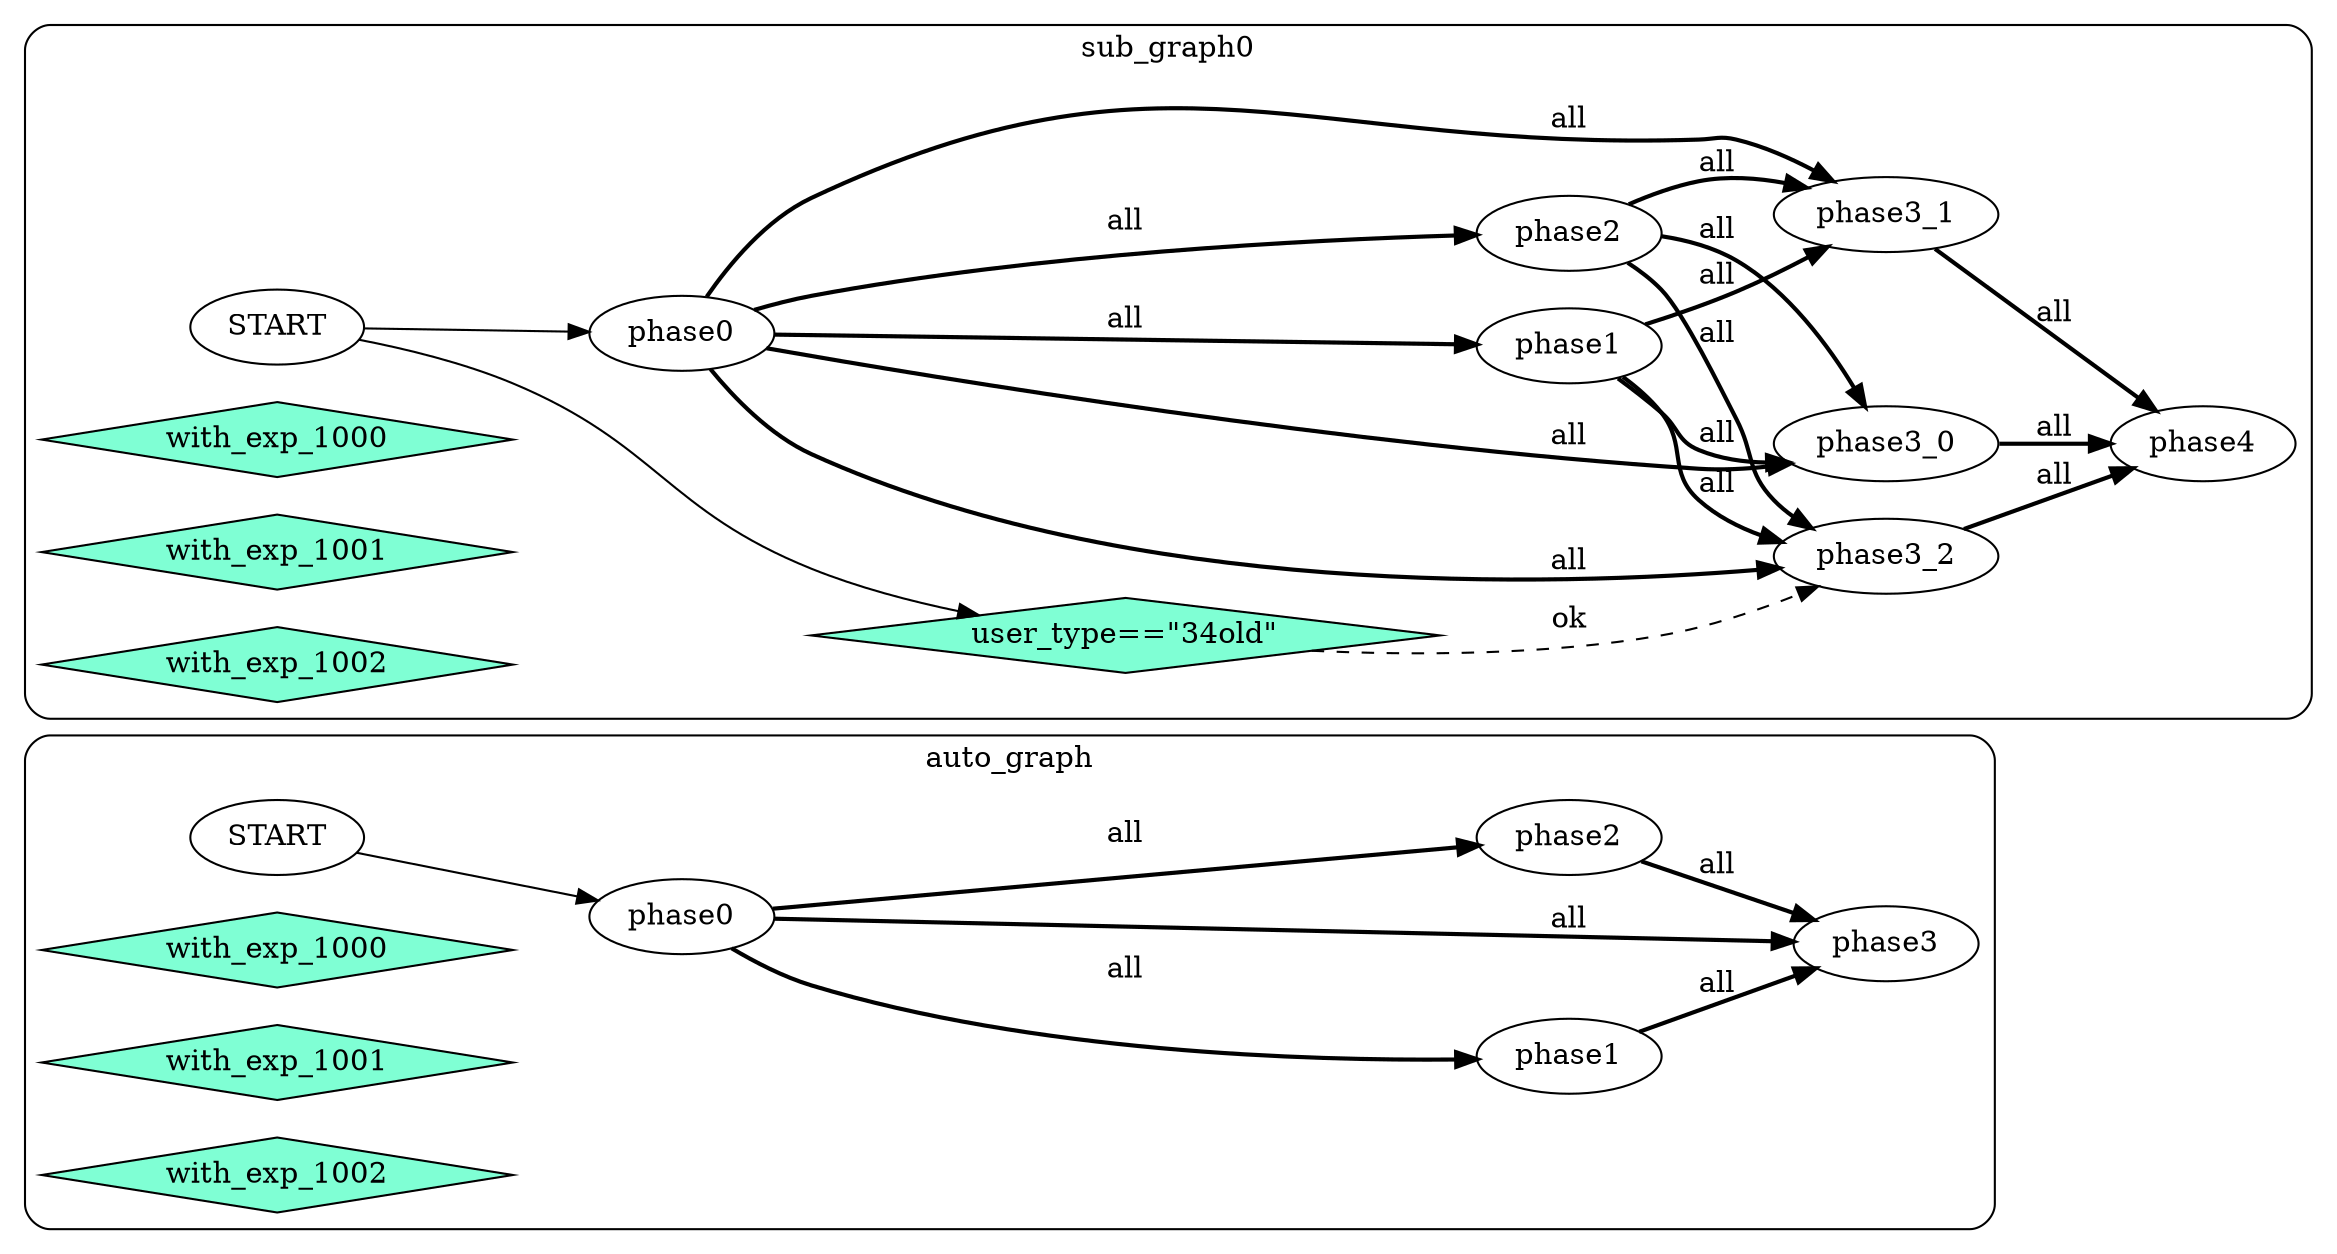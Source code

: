 digraph G {
    rankdir=LR;
  subgraph cluster_auto_graph{
    style = rounded;
    label = "auto_graph";
    auto_graph__START__ [label="START"];
    auto_graph_phase0 [label="phase0"];
    auto_graph_phase3 [label="phase3"];
    auto_graph_phase2 [label="phase2"];
    auto_graph_phase1 [label="phase1"];
    auto_graph_with_exp_1000 [label="with_exp_1000" shape=diamond color=black fillcolor=aquamarine style=filled];
    auto_graph_with_exp_1001 [label="with_exp_1001" shape=diamond color=black fillcolor=aquamarine style=filled];
    auto_graph_with_exp_1002 [label="with_exp_1002" shape=diamond color=black fillcolor=aquamarine style=filled];
    auto_graph__START__ -> auto_graph_phase0    auto_graph_phase2 -> auto_graph_phase3 [style=bold label="all"];
    auto_graph_phase0 -> auto_graph_phase3 [style=bold label="all"];
    auto_graph_phase1 -> auto_graph_phase3 [style=bold label="all"];
    auto_graph_phase0 -> auto_graph_phase2 [style=bold label="all"];
    auto_graph_phase0 -> auto_graph_phase1 [style=bold label="all"];
};
  subgraph cluster_sub_graph0{
    style = rounded;
    label = "sub_graph0";
    sub_graph0__START__ [label="START"];
    sub_graph0_phase4 [label="phase4"];
    sub_graph0_phase2 [label="phase2"];
    sub_graph0_phase3_2 [label="phase3_2"];
    sub_graph0_phase0 [label="phase0"];
    sub_graph0_phase3_0 [label="phase3_0"];
    sub_graph0_phase3_1 [label="phase3_1"];
    sub_graph0_phase1 [label="phase1"];
    sub_graph0_sub_graph0_0 [label="user_type==\"34old\"" shape=diamond color=black fillcolor=aquamarine style=filled];
    sub_graph0_with_exp_1000 [label="with_exp_1000" shape=diamond color=black fillcolor=aquamarine style=filled];
    sub_graph0_with_exp_1001 [label="with_exp_1001" shape=diamond color=black fillcolor=aquamarine style=filled];
    sub_graph0_with_exp_1002 [label="with_exp_1002" shape=diamond color=black fillcolor=aquamarine style=filled];
    sub_graph0_phase3_2 -> sub_graph0_phase4 [style=bold label="all"];
    sub_graph0_phase3_0 -> sub_graph0_phase4 [style=bold label="all"];
    sub_graph0_phase3_1 -> sub_graph0_phase4 [style=bold label="all"];
    sub_graph0_phase0 -> sub_graph0_phase2 [style=bold label="all"];
    sub_graph0_sub_graph0_0 -> sub_graph0_phase3_2 [style=dashed label="ok"];
    sub_graph0_phase2 -> sub_graph0_phase3_2 [style=bold label="all"];
    sub_graph0_phase0 -> sub_graph0_phase3_2 [style=bold label="all"];
    sub_graph0_phase1 -> sub_graph0_phase3_2 [style=bold label="all"];
    sub_graph0__START__ -> sub_graph0_phase0    sub_graph0_phase2 -> sub_graph0_phase3_0 [style=bold label="all"];
    sub_graph0_phase0 -> sub_graph0_phase3_0 [style=bold label="all"];
    sub_graph0_phase1 -> sub_graph0_phase3_0 [style=bold label="all"];
    sub_graph0_phase2 -> sub_graph0_phase3_1 [style=bold label="all"];
    sub_graph0_phase0 -> sub_graph0_phase3_1 [style=bold label="all"];
    sub_graph0_phase1 -> sub_graph0_phase3_1 [style=bold label="all"];
    sub_graph0_phase0 -> sub_graph0_phase1 [style=bold label="all"];
    sub_graph0__START__ -> sub_graph0_sub_graph0_0};
}
